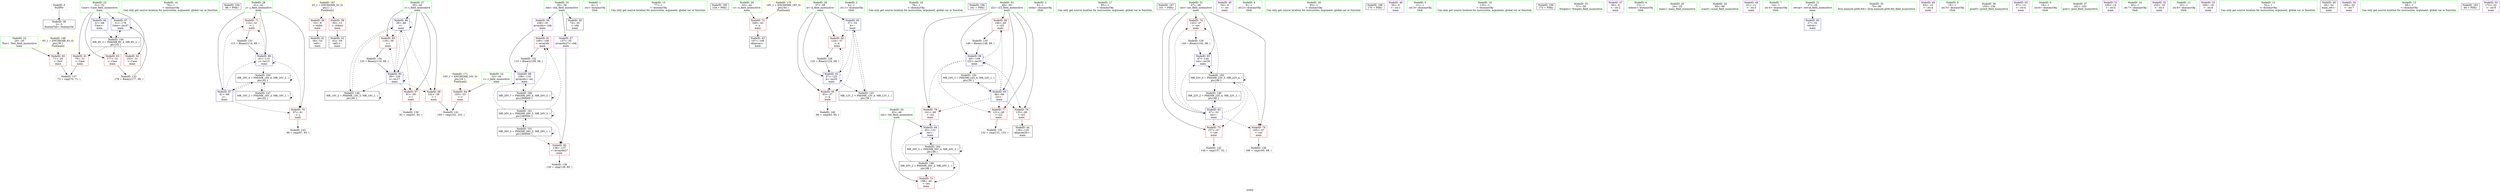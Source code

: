 digraph "SVFG" {
	label="SVFG";

	Node0x55dc7a7ba480 [shape=record,color=grey,label="{NodeID: 0\nNullPtr}"];
	Node0x55dc7a7ba480 -> Node0x55dc7a7d4410[style=solid];
	Node0x55dc7a7d4d30 [shape=record,color=blue,label="{NodeID: 97\n31\<--178\nCase\<--inc47\nmain\n}"];
	Node0x55dc7a7d4d30 -> Node0x55dc7a7dfe20[style=dashed];
	Node0x55dc7a7bab00 [shape=record,color=green,label="{NodeID: 14\n76\<--1\n\<--dummyObj\nCan only get source location for instruction, argument, global var or function.}"];
	Node0x55dc7a7f2cd0 [shape=record,color=black,label="{NodeID: 194\n88 = PHI()\n}"];
	Node0x55dc7a7ba210 [shape=record,color=green,label="{NodeID: 28\n41\<--42\nj\<--j_field_insensitive\nmain\n}"];
	Node0x55dc7a7ba210 -> Node0x55dc7a7d6e60[style=solid];
	Node0x55dc7a7ba210 -> Node0x55dc7a7d6f30[style=solid];
	Node0x55dc7a7ba210 -> Node0x55dc7a7d7c30[style=solid];
	Node0x55dc7a7ba210 -> Node0x55dc7a7d7dd0[style=solid];
	Node0x55dc7a7d4780 [shape=record,color=black,label="{NodeID: 42\n62\<--59\ncall1\<--\nmain\n}"];
	Node0x55dc7a7dbcb0 [shape=record,color=grey,label="{NodeID: 139\n92 = cmp(91, 93, )\n}"];
	Node0x55dc7a7d6300 [shape=record,color=purple,label="{NodeID: 56\n108\<--35\narrayidx\<--chk\nmain\n}"];
	Node0x55dc7a7d6300 -> Node0x55dc7a7d7750[style=solid];
	Node0x55dc7a7d6300 -> Node0x55dc7a7d7d00[style=solid];
	Node0x55dc7a7d6e60 [shape=record,color=red,label="{NodeID: 70\n97\<--41\n\<--j\nmain\n}"];
	Node0x55dc7a7d6e60 -> Node0x55dc7a7dc230[style=solid];
	Node0x55dc7a7e7120 [shape=record,color=yellow,style=double,label="{NodeID: 167\n2V_1 = ENCHI(MR_2V_0)\npts\{1 \}\nFun[main]}"];
	Node0x55dc7a7e7120 -> Node0x55dc7a7d64a0[style=dashed];
	Node0x55dc7a7e7120 -> Node0x55dc7a7d6570[style=dashed];
	Node0x55dc7a7d79c0 [shape=record,color=blue,label="{NodeID: 84\n31\<--68\nCase\<--\nmain\n}"];
	Node0x55dc7a7d79c0 -> Node0x55dc7a7dfe20[style=dashed];
	Node0x55dc7a7baea0 [shape=record,color=green,label="{NodeID: 1\n4\<--1\n.str\<--dummyObj\nGlob }"];
	Node0x55dc7a7babd0 [shape=record,color=green,label="{NodeID: 15\n77\<--1\n\<--dummyObj\nCan only get source location for instruction, argument, global var or function.}"];
	Node0x55dc7a7f3170 [shape=record,color=black,label="{NodeID: 195\n154 = PHI()\n}"];
	Node0x55dc7a7ba2e0 [shape=record,color=green,label="{NodeID: 29\n43\<--44\nx\<--x_field_insensitive\nmain\n}"];
	Node0x55dc7a7ba2e0 -> Node0x55dc7a7d7000[style=solid];
	Node0x55dc7a7d4850 [shape=record,color=black,label="{NodeID: 43\n107\<--106\nidxprom\<--\nmain\n}"];
	Node0x55dc7a7dbdb0 [shape=record,color=grey,label="{NodeID: 140\n84 = cmp(83, 85, )\n}"];
	Node0x55dc7a7d63d0 [shape=record,color=purple,label="{NodeID: 57\n137\<--35\narrayidx27\<--chk\nmain\n}"];
	Node0x55dc7a7d63d0 -> Node0x55dc7a7d7820[style=solid];
	Node0x55dc7a7d6f30 [shape=record,color=red,label="{NodeID: 71\n114\<--41\n\<--j\nmain\n}"];
	Node0x55dc7a7d6f30 -> Node0x55dc7a7da860[style=solid];
	Node0x55dc7a7d7a90 [shape=record,color=blue,label="{NodeID: 85\n37\<--52\nk\<--\nmain\n}"];
	Node0x55dc7a7d7a90 -> Node0x55dc7a7d6a50[style=dashed];
	Node0x55dc7a7d7a90 -> Node0x55dc7a7d6b20[style=dashed];
	Node0x55dc7a7d7a90 -> Node0x55dc7a7d7f70[style=dashed];
	Node0x55dc7a7d7a90 -> Node0x55dc7a7e0320[style=dashed];
	Node0x55dc7a7bad80 [shape=record,color=green,label="{NodeID: 2\n6\<--1\n.str.1\<--dummyObj\nGlob }"];
	Node0x55dc7a7baca0 [shape=record,color=green,label="{NodeID: 16\n78\<--1\n\<--dummyObj\nCan only get source location for instruction, argument, global var or function.}"];
	Node0x55dc7a7f3240 [shape=record,color=black,label="{NodeID: 196\n161 = PHI()\n}"];
	Node0x55dc7a7d3ce0 [shape=record,color=green,label="{NodeID: 30\n45\<--46\nres\<--res_field_insensitive\nmain\n}"];
	Node0x55dc7a7d3ce0 -> Node0x55dc7a7d70d0[style=solid];
	Node0x55dc7a7d3ce0 -> Node0x55dc7a7d81e0[style=solid];
	Node0x55dc7a7d4920 [shape=record,color=black,label="{NodeID: 44\n136\<--135\nidxprom26\<--\nmain\n}"];
	Node0x55dc7a7dbf30 [shape=record,color=grey,label="{NodeID: 141\n104 = cmp(102, 103, )\n}"];
	Node0x55dc7a7d64a0 [shape=record,color=red,label="{NodeID: 58\n53\<--8\n\<--stdin\nmain\n}"];
	Node0x55dc7a7d64a0 -> Node0x55dc7a7d46b0[style=solid];
	Node0x55dc7a7d7000 [shape=record,color=red,label="{NodeID: 72\n106\<--43\n\<--x\nmain\n}"];
	Node0x55dc7a7d7000 -> Node0x55dc7a7d4850[style=solid];
	Node0x55dc7a7e7d20 [shape=record,color=yellow,style=double,label="{NodeID: 169\n6V_1 = ENCHI(MR_6V_0)\npts\{30 \}\nFun[main]}"];
	Node0x55dc7a7e7d20 -> Node0x55dc7a7d6640[style=dashed];
	Node0x55dc7a7d7b60 [shape=record,color=blue,label="{NodeID: 86\n39\<--68\ni\<--\nmain\n}"];
	Node0x55dc7a7d7b60 -> Node0x55dc7a7d6bf0[style=dashed];
	Node0x55dc7a7d7b60 -> Node0x55dc7a7d6cc0[style=dashed];
	Node0x55dc7a7d7b60 -> Node0x55dc7a7d6d90[style=dashed];
	Node0x55dc7a7d7b60 -> Node0x55dc7a7d7b60[style=dashed];
	Node0x55dc7a7d7b60 -> Node0x55dc7a7d7ea0[style=dashed];
	Node0x55dc7a7d7b60 -> Node0x55dc7a7e0820[style=dashed];
	Node0x55dc7a7b91f0 [shape=record,color=green,label="{NodeID: 3\n8\<--1\nstdin\<--dummyObj\nGlob }"];
	Node0x55dc7a7b9860 [shape=record,color=green,label="{NodeID: 17\n85\<--1\n\<--dummyObj\nCan only get source location for instruction, argument, global var or function.}"];
	Node0x55dc7a7f3340 [shape=record,color=black,label="{NodeID: 197\n101 = PHI()\n}"];
	Node0x55dc7a7d3d70 [shape=record,color=green,label="{NodeID: 31\n47\<--48\ncnt\<--cnt_field_insensitive\nmain\n}"];
	Node0x55dc7a7d3d70 -> Node0x55dc7a7d71a0[style=solid];
	Node0x55dc7a7d3d70 -> Node0x55dc7a7d7270[style=solid];
	Node0x55dc7a7d3d70 -> Node0x55dc7a7d7340[style=solid];
	Node0x55dc7a7d3d70 -> Node0x55dc7a7d8040[style=solid];
	Node0x55dc7a7d3d70 -> Node0x55dc7a7d82b0[style=solid];
	Node0x55dc7a7da3e0 [shape=record,color=grey,label="{NodeID: 128\n125 = Binary(124, 68, )\n}"];
	Node0x55dc7a7da3e0 -> Node0x55dc7a7d7f70[style=solid];
	Node0x55dc7a7d49f0 [shape=record,color=purple,label="{NodeID: 45\n54\<--4\n\<--.str\nmain\n}"];
	Node0x55dc7a7dc0b0 [shape=record,color=grey,label="{NodeID: 142\n158 = cmp(157, 52, )\n}"];
	Node0x55dc7a7d6570 [shape=record,color=red,label="{NodeID: 59\n59\<--13\n\<--stdout\nmain\n}"];
	Node0x55dc7a7d6570 -> Node0x55dc7a7d4780[style=solid];
	Node0x55dc7a7d70d0 [shape=record,color=red,label="{NodeID: 73\n168\<--45\n\<--res\nmain\n}"];
	Node0x55dc7a7d7c30 [shape=record,color=blue,label="{NodeID: 87\n41\<--68\nj\<--\nmain\n}"];
	Node0x55dc7a7d7c30 -> Node0x55dc7a7d6e60[style=dashed];
	Node0x55dc7a7d7c30 -> Node0x55dc7a7d6f30[style=dashed];
	Node0x55dc7a7d7c30 -> Node0x55dc7a7d7dd0[style=dashed];
	Node0x55dc7a7d7c30 -> Node0x55dc7a7e4e20[style=dashed];
	Node0x55dc7a7b9280 [shape=record,color=green,label="{NodeID: 4\n9\<--1\n.str.2\<--dummyObj\nGlob }"];
	Node0x55dc7a7b9960 [shape=record,color=green,label="{NodeID: 18\n93\<--1\n\<--dummyObj\nCan only get source location for instruction, argument, global var or function.}"];
	Node0x55dc7a7f3440 [shape=record,color=black,label="{NodeID: 198\n170 = PHI()\n}"];
	Node0x55dc7a7d3e40 [shape=record,color=green,label="{NodeID: 32\n49\<--50\ni22\<--i22_field_insensitive\nmain\n}"];
	Node0x55dc7a7d3e40 -> Node0x55dc7a7d7410[style=solid];
	Node0x55dc7a7d3e40 -> Node0x55dc7a7d74e0[style=solid];
	Node0x55dc7a7d3e40 -> Node0x55dc7a7d75b0[style=solid];
	Node0x55dc7a7d3e40 -> Node0x55dc7a7d7680[style=solid];
	Node0x55dc7a7d3e40 -> Node0x55dc7a7d8110[style=solid];
	Node0x55dc7a7d3e40 -> Node0x55dc7a7d4c60[style=solid];
	Node0x55dc7a7da560 [shape=record,color=grey,label="{NodeID: 129\n144 = Binary(143, 68, )\n}"];
	Node0x55dc7a7da560 -> Node0x55dc7a7d82b0[style=solid];
	Node0x55dc7a7d4ac0 [shape=record,color=purple,label="{NodeID: 46\n55\<--6\n\<--.str.1\nmain\n}"];
	Node0x55dc7a7dc230 [shape=record,color=grey,label="{NodeID: 143\n98 = cmp(97, 93, )\n}"];
	Node0x55dc7a7d6640 [shape=record,color=red,label="{NodeID: 60\n71\<--29\n\<--Test\nmain\n}"];
	Node0x55dc7a7d6640 -> Node0x55dc7a7d5900[style=solid];
	Node0x55dc7a7d71a0 [shape=record,color=red,label="{NodeID: 74\n143\<--47\n\<--cnt\nmain\n}"];
	Node0x55dc7a7d71a0 -> Node0x55dc7a7da560[style=solid];
	Node0x55dc7a7e7ee0 [shape=record,color=yellow,style=double,label="{NodeID: 171\n10V_1 = ENCHI(MR_10V_0)\npts\{34 \}\nFun[main]}"];
	Node0x55dc7a7e7ee0 -> Node0x55dc7a7d6980[style=dashed];
	Node0x55dc7a7d7d00 [shape=record,color=blue,label="{NodeID: 88\n108\<--110\narrayidx\<--inc\nmain\n}"];
	Node0x55dc7a7d7d00 -> Node0x55dc7a7e6c20[style=dashed];
	Node0x55dc7a7d33c0 [shape=record,color=green,label="{NodeID: 5\n11\<--1\n.str.3\<--dummyObj\nGlob }"];
	Node0x55dc7a7b9a60 [shape=record,color=green,label="{NodeID: 19\n133\<--1\n\<--dummyObj\nCan only get source location for instruction, argument, global var or function.}"];
	Node0x55dc7a7f3540 [shape=record,color=black,label="{NodeID: 199\n173 = PHI()\n}"];
	Node0x55dc7a7d3f10 [shape=record,color=green,label="{NodeID: 33\n57\<--58\nfreopen\<--freopen_field_insensitive\n}"];
	Node0x55dc7a7da6e0 [shape=record,color=grey,label="{NodeID: 130\n149 = Binary(148, 68, )\n}"];
	Node0x55dc7a7da6e0 -> Node0x55dc7a7d4c60[style=solid];
	Node0x55dc7a7d4b90 [shape=record,color=purple,label="{NodeID: 47\n60\<--9\n\<--.str.2\nmain\n}"];
	Node0x55dc7a7dfe20 [shape=record,color=black,label="{NodeID: 144\nMR_8V_3 = PHI(MR_8V_4, MR_8V_2, )\npts\{32 \}\n}"];
	Node0x55dc7a7dfe20 -> Node0x55dc7a7d6710[style=dashed];
	Node0x55dc7a7dfe20 -> Node0x55dc7a7d67e0[style=dashed];
	Node0x55dc7a7dfe20 -> Node0x55dc7a7d68b0[style=dashed];
	Node0x55dc7a7dfe20 -> Node0x55dc7a7d4d30[style=dashed];
	Node0x55dc7a7d6710 [shape=record,color=red,label="{NodeID: 61\n70\<--31\n\<--Case\nmain\n}"];
	Node0x55dc7a7d6710 -> Node0x55dc7a7d5900[style=solid];
	Node0x55dc7a7d7270 [shape=record,color=red,label="{NodeID: 75\n157\<--47\n\<--cnt\nmain\n}"];
	Node0x55dc7a7d7270 -> Node0x55dc7a7dc0b0[style=solid];
	Node0x55dc7a7d7dd0 [shape=record,color=blue,label="{NodeID: 89\n41\<--115\nj\<--inc15\nmain\n}"];
	Node0x55dc7a7d7dd0 -> Node0x55dc7a7d6e60[style=dashed];
	Node0x55dc7a7d7dd0 -> Node0x55dc7a7d6f30[style=dashed];
	Node0x55dc7a7d7dd0 -> Node0x55dc7a7d7dd0[style=dashed];
	Node0x55dc7a7d7dd0 -> Node0x55dc7a7e4e20[style=dashed];
	Node0x55dc7a7d3450 [shape=record,color=green,label="{NodeID: 6\n13\<--1\nstdout\<--dummyObj\nGlob }"];
	Node0x55dc7a7b9b60 [shape=record,color=green,label="{NodeID: 20\n24\<--25\nmain\<--main_field_insensitive\n}"];
	Node0x55dc7a7d4010 [shape=record,color=green,label="{NodeID: 34\n65\<--66\nscanf\<--scanf_field_insensitive\n}"];
	Node0x55dc7a7da860 [shape=record,color=grey,label="{NodeID: 131\n115 = Binary(114, 68, )\n}"];
	Node0x55dc7a7da860 -> Node0x55dc7a7d7dd0[style=solid];
	Node0x55dc7a7d5c80 [shape=record,color=purple,label="{NodeID: 48\n61\<--11\n\<--.str.3\nmain\n}"];
	Node0x55dc7a7e0320 [shape=record,color=black,label="{NodeID: 145\nMR_12V_2 = PHI(MR_12V_4, MR_12V_1, )\npts\{38 \}\n}"];
	Node0x55dc7a7e0320 -> Node0x55dc7a7d7a90[style=dashed];
	Node0x55dc7a7d67e0 [shape=record,color=red,label="{NodeID: 62\n152\<--31\n\<--Case\nmain\n}"];
	Node0x55dc7a7d7340 [shape=record,color=red,label="{NodeID: 76\n165\<--47\n\<--cnt\nmain\n}"];
	Node0x55dc7a7d7340 -> Node0x55dc7a7d5780[style=solid];
	Node0x55dc7a7d7ea0 [shape=record,color=blue,label="{NodeID: 90\n39\<--120\ni\<--inc17\nmain\n}"];
	Node0x55dc7a7d7ea0 -> Node0x55dc7a7d6bf0[style=dashed];
	Node0x55dc7a7d7ea0 -> Node0x55dc7a7d6cc0[style=dashed];
	Node0x55dc7a7d7ea0 -> Node0x55dc7a7d6d90[style=dashed];
	Node0x55dc7a7d7ea0 -> Node0x55dc7a7d7b60[style=dashed];
	Node0x55dc7a7d7ea0 -> Node0x55dc7a7d7ea0[style=dashed];
	Node0x55dc7a7d7ea0 -> Node0x55dc7a7e0820[style=dashed];
	Node0x55dc7a7b9370 [shape=record,color=green,label="{NodeID: 7\n14\<--1\n.str.4\<--dummyObj\nGlob }"];
	Node0x55dc7a7b9c60 [shape=record,color=green,label="{NodeID: 21\n27\<--28\nretval\<--retval_field_insensitive\nmain\n}"];
	Node0x55dc7a7b9c60 -> Node0x55dc7a7d78f0[style=solid];
	Node0x55dc7a7d4110 [shape=record,color=green,label="{NodeID: 35\n79\<--80\nllvm.memset.p0i8.i64\<--llvm.memset.p0i8.i64_field_insensitive\n}"];
	Node0x55dc7a7da9e0 [shape=record,color=grey,label="{NodeID: 132\n110 = Binary(109, 68, )\n}"];
	Node0x55dc7a7da9e0 -> Node0x55dc7a7d7d00[style=solid];
	Node0x55dc7a7d5d50 [shape=record,color=purple,label="{NodeID: 49\n63\<--14\n\<--.str.4\nmain\n}"];
	Node0x55dc7a7e0820 [shape=record,color=black,label="{NodeID: 146\nMR_14V_2 = PHI(MR_14V_3, MR_14V_1, )\npts\{40 \}\n}"];
	Node0x55dc7a7e0820 -> Node0x55dc7a7d7b60[style=dashed];
	Node0x55dc7a7e0820 -> Node0x55dc7a7e0820[style=dashed];
	Node0x55dc7a7d68b0 [shape=record,color=red,label="{NodeID: 63\n177\<--31\n\<--Case\nmain\n}"];
	Node0x55dc7a7d68b0 -> Node0x55dc7a7dab60[style=solid];
	Node0x55dc7a7e4e20 [shape=record,color=black,label="{NodeID: 160\nMR_16V_4 = PHI(MR_16V_6, MR_16V_3, )\npts\{42 \}\n}"];
	Node0x55dc7a7e4e20 -> Node0x55dc7a7d7c30[style=dashed];
	Node0x55dc7a7e4e20 -> Node0x55dc7a7e0d20[style=dashed];
	Node0x55dc7a7e4e20 -> Node0x55dc7a7e4e20[style=dashed];
	Node0x55dc7a7d7410 [shape=record,color=red,label="{NodeID: 77\n131\<--49\n\<--i22\nmain\n}"];
	Node0x55dc7a7d7410 -> Node0x55dc7a7d5600[style=solid];
	Node0x55dc7a7d7f70 [shape=record,color=blue,label="{NodeID: 91\n37\<--125\nk\<--inc20\nmain\n}"];
	Node0x55dc7a7d7f70 -> Node0x55dc7a7d6a50[style=dashed];
	Node0x55dc7a7d7f70 -> Node0x55dc7a7d6b20[style=dashed];
	Node0x55dc7a7d7f70 -> Node0x55dc7a7d7f70[style=dashed];
	Node0x55dc7a7d7f70 -> Node0x55dc7a7e0320[style=dashed];
	Node0x55dc7a7b9400 [shape=record,color=green,label="{NodeID: 8\n16\<--1\n.str.5\<--dummyObj\nGlob }"];
	Node0x55dc7a7b9d30 [shape=record,color=green,label="{NodeID: 22\n29\<--30\nTest\<--Test_field_insensitive\nmain\n}"];
	Node0x55dc7a7b9d30 -> Node0x55dc7a7d6640[style=solid];
	Node0x55dc7a7d4210 [shape=record,color=green,label="{NodeID: 36\n155\<--156\nprintf\<--printf_field_insensitive\n}"];
	Node0x55dc7a7dab60 [shape=record,color=grey,label="{NodeID: 133\n178 = Binary(177, 68, )\n}"];
	Node0x55dc7a7dab60 -> Node0x55dc7a7d4d30[style=solid];
	Node0x55dc7a7d5e20 [shape=record,color=purple,label="{NodeID: 50\n87\<--14\n\<--.str.4\nmain\n}"];
	Node0x55dc7a7e0d20 [shape=record,color=black,label="{NodeID: 147\nMR_16V_2 = PHI(MR_16V_3, MR_16V_1, )\npts\{42 \}\n}"];
	Node0x55dc7a7e0d20 -> Node0x55dc7a7e0d20[style=dashed];
	Node0x55dc7a7e0d20 -> Node0x55dc7a7e4e20[style=dashed];
	Node0x55dc7a7d6980 [shape=record,color=red,label="{NodeID: 64\n103\<--33\n\<--r\nmain\n}"];
	Node0x55dc7a7d6980 -> Node0x55dc7a7dbf30[style=solid];
	Node0x55dc7a7e5320 [shape=record,color=black,label="{NodeID: 161\nMR_26V_4 = PHI(MR_26V_5, MR_26V_3, )\npts\{360000 \}\n}"];
	Node0x55dc7a7e5320 -> Node0x55dc7a7d7750[style=dashed];
	Node0x55dc7a7e5320 -> Node0x55dc7a7d7820[style=dashed];
	Node0x55dc7a7e5320 -> Node0x55dc7a7d7d00[style=dashed];
	Node0x55dc7a7e5320 -> Node0x55dc7a7e2120[style=dashed];
	Node0x55dc7a7e5320 -> Node0x55dc7a7e5320[style=dashed];
	Node0x55dc7a7e5320 -> Node0x55dc7a7e6c20[style=dashed];
	Node0x55dc7a7d74e0 [shape=record,color=red,label="{NodeID: 78\n135\<--49\n\<--i22\nmain\n}"];
	Node0x55dc7a7d74e0 -> Node0x55dc7a7d4920[style=solid];
	Node0x55dc7a7e8260 [shape=record,color=yellow,style=double,label="{NodeID: 175\n18V_1 = ENCHI(MR_18V_0)\npts\{44 \}\nFun[main]}"];
	Node0x55dc7a7e8260 -> Node0x55dc7a7d7000[style=dashed];
	Node0x55dc7a7d8040 [shape=record,color=blue,label="{NodeID: 92\n47\<--52\ncnt\<--\nmain\n}"];
	Node0x55dc7a7d8040 -> Node0x55dc7a7d71a0[style=dashed];
	Node0x55dc7a7d8040 -> Node0x55dc7a7d7270[style=dashed];
	Node0x55dc7a7d8040 -> Node0x55dc7a7d7340[style=dashed];
	Node0x55dc7a7d8040 -> Node0x55dc7a7d82b0[style=dashed];
	Node0x55dc7a7d8040 -> Node0x55dc7a7e1720[style=dashed];
	Node0x55dc7a7d8040 -> Node0x55dc7a7e6720[style=dashed];
	Node0x55dc7a7b9490 [shape=record,color=green,label="{NodeID: 9\n18\<--1\n.str.6\<--dummyObj\nGlob }"];
	Node0x55dc7a7b9e00 [shape=record,color=green,label="{NodeID: 23\n31\<--32\nCase\<--Case_field_insensitive\nmain\n}"];
	Node0x55dc7a7b9e00 -> Node0x55dc7a7d6710[style=solid];
	Node0x55dc7a7b9e00 -> Node0x55dc7a7d67e0[style=solid];
	Node0x55dc7a7b9e00 -> Node0x55dc7a7d68b0[style=solid];
	Node0x55dc7a7b9e00 -> Node0x55dc7a7d79c0[style=solid];
	Node0x55dc7a7b9e00 -> Node0x55dc7a7d4d30[style=solid];
	Node0x55dc7a7d4310 [shape=record,color=green,label="{NodeID: 37\n162\<--163\nputs\<--puts_field_insensitive\n}"];
	Node0x55dc7a7d5480 [shape=record,color=grey,label="{NodeID: 134\n120 = Binary(119, 68, )\n}"];
	Node0x55dc7a7d5480 -> Node0x55dc7a7d7ea0[style=solid];
	Node0x55dc7a7d5ef0 [shape=record,color=purple,label="{NodeID: 51\n100\<--14\n\<--.str.4\nmain\n}"];
	Node0x55dc7a7e1220 [shape=record,color=black,label="{NodeID: 148\nMR_20V_2 = PHI(MR_20V_3, MR_20V_1, )\npts\{46 \}\n}"];
	Node0x55dc7a7e1220 -> Node0x55dc7a7d70d0[style=dashed];
	Node0x55dc7a7e1220 -> Node0x55dc7a7d81e0[style=dashed];
	Node0x55dc7a7e1220 -> Node0x55dc7a7e1220[style=dashed];
	Node0x55dc7a7e1220 -> Node0x55dc7a7e6220[style=dashed];
	Node0x55dc7a7d6a50 [shape=record,color=red,label="{NodeID: 65\n83\<--37\n\<--k\nmain\n}"];
	Node0x55dc7a7d6a50 -> Node0x55dc7a7dbdb0[style=solid];
	Node0x55dc7a7d75b0 [shape=record,color=red,label="{NodeID: 79\n141\<--49\n\<--i22\nmain\n}"];
	Node0x55dc7a7d75b0 -> Node0x55dc7a7d81e0[style=solid];
	Node0x55dc7a7d8110 [shape=record,color=blue,label="{NodeID: 93\n49\<--68\ni22\<--\nmain\n}"];
	Node0x55dc7a7d8110 -> Node0x55dc7a7d7410[style=dashed];
	Node0x55dc7a7d8110 -> Node0x55dc7a7d74e0[style=dashed];
	Node0x55dc7a7d8110 -> Node0x55dc7a7d75b0[style=dashed];
	Node0x55dc7a7d8110 -> Node0x55dc7a7d7680[style=dashed];
	Node0x55dc7a7d8110 -> Node0x55dc7a7d4c60[style=dashed];
	Node0x55dc7a7d8110 -> Node0x55dc7a7e1c20[style=dashed];
	Node0x55dc7a7d3700 [shape=record,color=green,label="{NodeID: 10\n20\<--1\n.str.7\<--dummyObj\nGlob }"];
	Node0x55dc7a7b9ed0 [shape=record,color=green,label="{NodeID: 24\n33\<--34\nr\<--r_field_insensitive\nmain\n}"];
	Node0x55dc7a7b9ed0 -> Node0x55dc7a7d6980[style=solid];
	Node0x55dc7a7d4410 [shape=record,color=black,label="{NodeID: 38\n2\<--3\ndummyVal\<--dummyVal\n}"];
	Node0x55dc7a7d5600 [shape=record,color=grey,label="{NodeID: 135\n132 = cmp(131, 133, )\n}"];
	Node0x55dc7a7d5fc0 [shape=record,color=purple,label="{NodeID: 52\n153\<--16\n\<--.str.5\nmain\n}"];
	Node0x55dc7a7e1720 [shape=record,color=black,label="{NodeID: 149\nMR_22V_2 = PHI(MR_22V_4, MR_22V_1, )\npts\{48 \}\n}"];
	Node0x55dc7a7e1720 -> Node0x55dc7a7d8040[style=dashed];
	Node0x55dc7a7d6b20 [shape=record,color=red,label="{NodeID: 66\n124\<--37\n\<--k\nmain\n}"];
	Node0x55dc7a7d6b20 -> Node0x55dc7a7da3e0[style=solid];
	Node0x55dc7a7d7680 [shape=record,color=red,label="{NodeID: 80\n148\<--49\n\<--i22\nmain\n}"];
	Node0x55dc7a7d7680 -> Node0x55dc7a7da6e0[style=solid];
	Node0x55dc7a7d81e0 [shape=record,color=blue,label="{NodeID: 94\n45\<--141\nres\<--\nmain\n}"];
	Node0x55dc7a7d81e0 -> Node0x55dc7a7e6220[style=dashed];
	Node0x55dc7a7d37d0 [shape=record,color=green,label="{NodeID: 11\n22\<--1\n.str.8\<--dummyObj\nGlob }"];
	Node0x55dc7a7b9fa0 [shape=record,color=green,label="{NodeID: 25\n35\<--36\nchk\<--chk_field_insensitive\nmain\n}"];
	Node0x55dc7a7b9fa0 -> Node0x55dc7a7d4510[style=solid];
	Node0x55dc7a7b9fa0 -> Node0x55dc7a7d6300[style=solid];
	Node0x55dc7a7b9fa0 -> Node0x55dc7a7d63d0[style=solid];
	Node0x55dc7a7d4510 [shape=record,color=black,label="{NodeID: 39\n74\<--35\n\<--chk\nmain\n}"];
	Node0x55dc7a7d5780 [shape=record,color=grey,label="{NodeID: 136\n166 = cmp(165, 68, )\n}"];
	Node0x55dc7a7d6090 [shape=record,color=purple,label="{NodeID: 53\n160\<--18\n\<--.str.6\nmain\n}"];
	Node0x55dc7a7e1c20 [shape=record,color=black,label="{NodeID: 150\nMR_24V_2 = PHI(MR_24V_4, MR_24V_1, )\npts\{50 \}\n}"];
	Node0x55dc7a7e1c20 -> Node0x55dc7a7d8110[style=dashed];
	Node0x55dc7a7d6bf0 [shape=record,color=red,label="{NodeID: 67\n91\<--39\n\<--i\nmain\n}"];
	Node0x55dc7a7d6bf0 -> Node0x55dc7a7dbcb0[style=solid];
	Node0x55dc7a7e6220 [shape=record,color=black,label="{NodeID: 164\nMR_20V_5 = PHI(MR_20V_4, MR_20V_3, )\npts\{46 \}\n}"];
	Node0x55dc7a7e6220 -> Node0x55dc7a7d70d0[style=dashed];
	Node0x55dc7a7e6220 -> Node0x55dc7a7d81e0[style=dashed];
	Node0x55dc7a7e6220 -> Node0x55dc7a7e1220[style=dashed];
	Node0x55dc7a7e6220 -> Node0x55dc7a7e6220[style=dashed];
	Node0x55dc7a7d7750 [shape=record,color=red,label="{NodeID: 81\n109\<--108\n\<--arrayidx\nmain\n}"];
	Node0x55dc7a7d7750 -> Node0x55dc7a7da9e0[style=solid];
	Node0x55dc7a7d82b0 [shape=record,color=blue,label="{NodeID: 95\n47\<--144\ncnt\<--inc30\nmain\n}"];
	Node0x55dc7a7d82b0 -> Node0x55dc7a7e6720[style=dashed];
	Node0x55dc7a7d38a0 [shape=record,color=green,label="{NodeID: 12\n52\<--1\n\<--dummyObj\nCan only get source location for instruction, argument, global var or function.}"];
	Node0x55dc7a7ba070 [shape=record,color=green,label="{NodeID: 26\n37\<--38\nk\<--k_field_insensitive\nmain\n}"];
	Node0x55dc7a7ba070 -> Node0x55dc7a7d6a50[style=solid];
	Node0x55dc7a7ba070 -> Node0x55dc7a7d6b20[style=solid];
	Node0x55dc7a7ba070 -> Node0x55dc7a7d7a90[style=solid];
	Node0x55dc7a7ba070 -> Node0x55dc7a7d7f70[style=solid];
	Node0x55dc7a7d45e0 [shape=record,color=black,label="{NodeID: 40\n26\<--52\nmain_ret\<--\nmain\n}"];
	Node0x55dc7a7d5900 [shape=record,color=grey,label="{NodeID: 137\n72 = cmp(70, 71, )\n}"];
	Node0x55dc7a7d6160 [shape=record,color=purple,label="{NodeID: 54\n169\<--20\n\<--.str.7\nmain\n}"];
	Node0x55dc7a7e2120 [shape=record,color=black,label="{NodeID: 151\nMR_26V_2 = PHI(MR_26V_3, MR_26V_1, )\npts\{360000 \}\n}"];
	Node0x55dc7a7e2120 -> Node0x55dc7a7d7820[style=dashed];
	Node0x55dc7a7e2120 -> Node0x55dc7a7e2120[style=dashed];
	Node0x55dc7a7e2120 -> Node0x55dc7a7e5320[style=dashed];
	Node0x55dc7a7d6cc0 [shape=record,color=red,label="{NodeID: 68\n102\<--39\n\<--i\nmain\n}"];
	Node0x55dc7a7d6cc0 -> Node0x55dc7a7dbf30[style=solid];
	Node0x55dc7a7e6720 [shape=record,color=black,label="{NodeID: 165\nMR_22V_6 = PHI(MR_22V_5, MR_22V_4, )\npts\{48 \}\n}"];
	Node0x55dc7a7e6720 -> Node0x55dc7a7d71a0[style=dashed];
	Node0x55dc7a7e6720 -> Node0x55dc7a7d7270[style=dashed];
	Node0x55dc7a7e6720 -> Node0x55dc7a7d7340[style=dashed];
	Node0x55dc7a7e6720 -> Node0x55dc7a7d82b0[style=dashed];
	Node0x55dc7a7e6720 -> Node0x55dc7a7e1720[style=dashed];
	Node0x55dc7a7e6720 -> Node0x55dc7a7e6720[style=dashed];
	Node0x55dc7a7d7820 [shape=record,color=red,label="{NodeID: 82\n138\<--137\n\<--arrayidx27\nmain\n}"];
	Node0x55dc7a7d7820 -> Node0x55dc7a7d5a80[style=solid];
	Node0x55dc7a7d4c60 [shape=record,color=blue,label="{NodeID: 96\n49\<--149\ni22\<--inc33\nmain\n}"];
	Node0x55dc7a7d4c60 -> Node0x55dc7a7d7410[style=dashed];
	Node0x55dc7a7d4c60 -> Node0x55dc7a7d74e0[style=dashed];
	Node0x55dc7a7d4c60 -> Node0x55dc7a7d75b0[style=dashed];
	Node0x55dc7a7d4c60 -> Node0x55dc7a7d7680[style=dashed];
	Node0x55dc7a7d4c60 -> Node0x55dc7a7d4c60[style=dashed];
	Node0x55dc7a7d4c60 -> Node0x55dc7a7e1c20[style=dashed];
	Node0x55dc7a7baa30 [shape=record,color=green,label="{NodeID: 13\n68\<--1\n\<--dummyObj\nCan only get source location for instruction, argument, global var or function.}"];
	Node0x55dc7a7f2bd0 [shape=record,color=black,label="{NodeID: 193\n64 = PHI()\n}"];
	Node0x55dc7a7ba140 [shape=record,color=green,label="{NodeID: 27\n39\<--40\ni\<--i_field_insensitive\nmain\n}"];
	Node0x55dc7a7ba140 -> Node0x55dc7a7d6bf0[style=solid];
	Node0x55dc7a7ba140 -> Node0x55dc7a7d6cc0[style=solid];
	Node0x55dc7a7ba140 -> Node0x55dc7a7d6d90[style=solid];
	Node0x55dc7a7ba140 -> Node0x55dc7a7d7b60[style=solid];
	Node0x55dc7a7ba140 -> Node0x55dc7a7d7ea0[style=solid];
	Node0x55dc7a7d46b0 [shape=record,color=black,label="{NodeID: 41\n56\<--53\ncall\<--\nmain\n}"];
	Node0x55dc7a7d5a80 [shape=record,color=grey,label="{NodeID: 138\n139 = cmp(138, 85, )\n}"];
	Node0x55dc7a7d6230 [shape=record,color=purple,label="{NodeID: 55\n172\<--22\n\<--.str.8\nmain\n}"];
	Node0x55dc7a7d6d90 [shape=record,color=red,label="{NodeID: 69\n119\<--39\n\<--i\nmain\n}"];
	Node0x55dc7a7d6d90 -> Node0x55dc7a7d5480[style=solid];
	Node0x55dc7a7e6c20 [shape=record,color=black,label="{NodeID: 166\nMR_26V_7 = PHI(MR_26V_6, MR_26V_5, )\npts\{360000 \}\n}"];
	Node0x55dc7a7e6c20 -> Node0x55dc7a7d7750[style=dashed];
	Node0x55dc7a7e6c20 -> Node0x55dc7a7d7d00[style=dashed];
	Node0x55dc7a7e6c20 -> Node0x55dc7a7e5320[style=dashed];
	Node0x55dc7a7e6c20 -> Node0x55dc7a7e6c20[style=dashed];
	Node0x55dc7a7d78f0 [shape=record,color=blue,label="{NodeID: 83\n27\<--52\nretval\<--\nmain\n}"];
}
